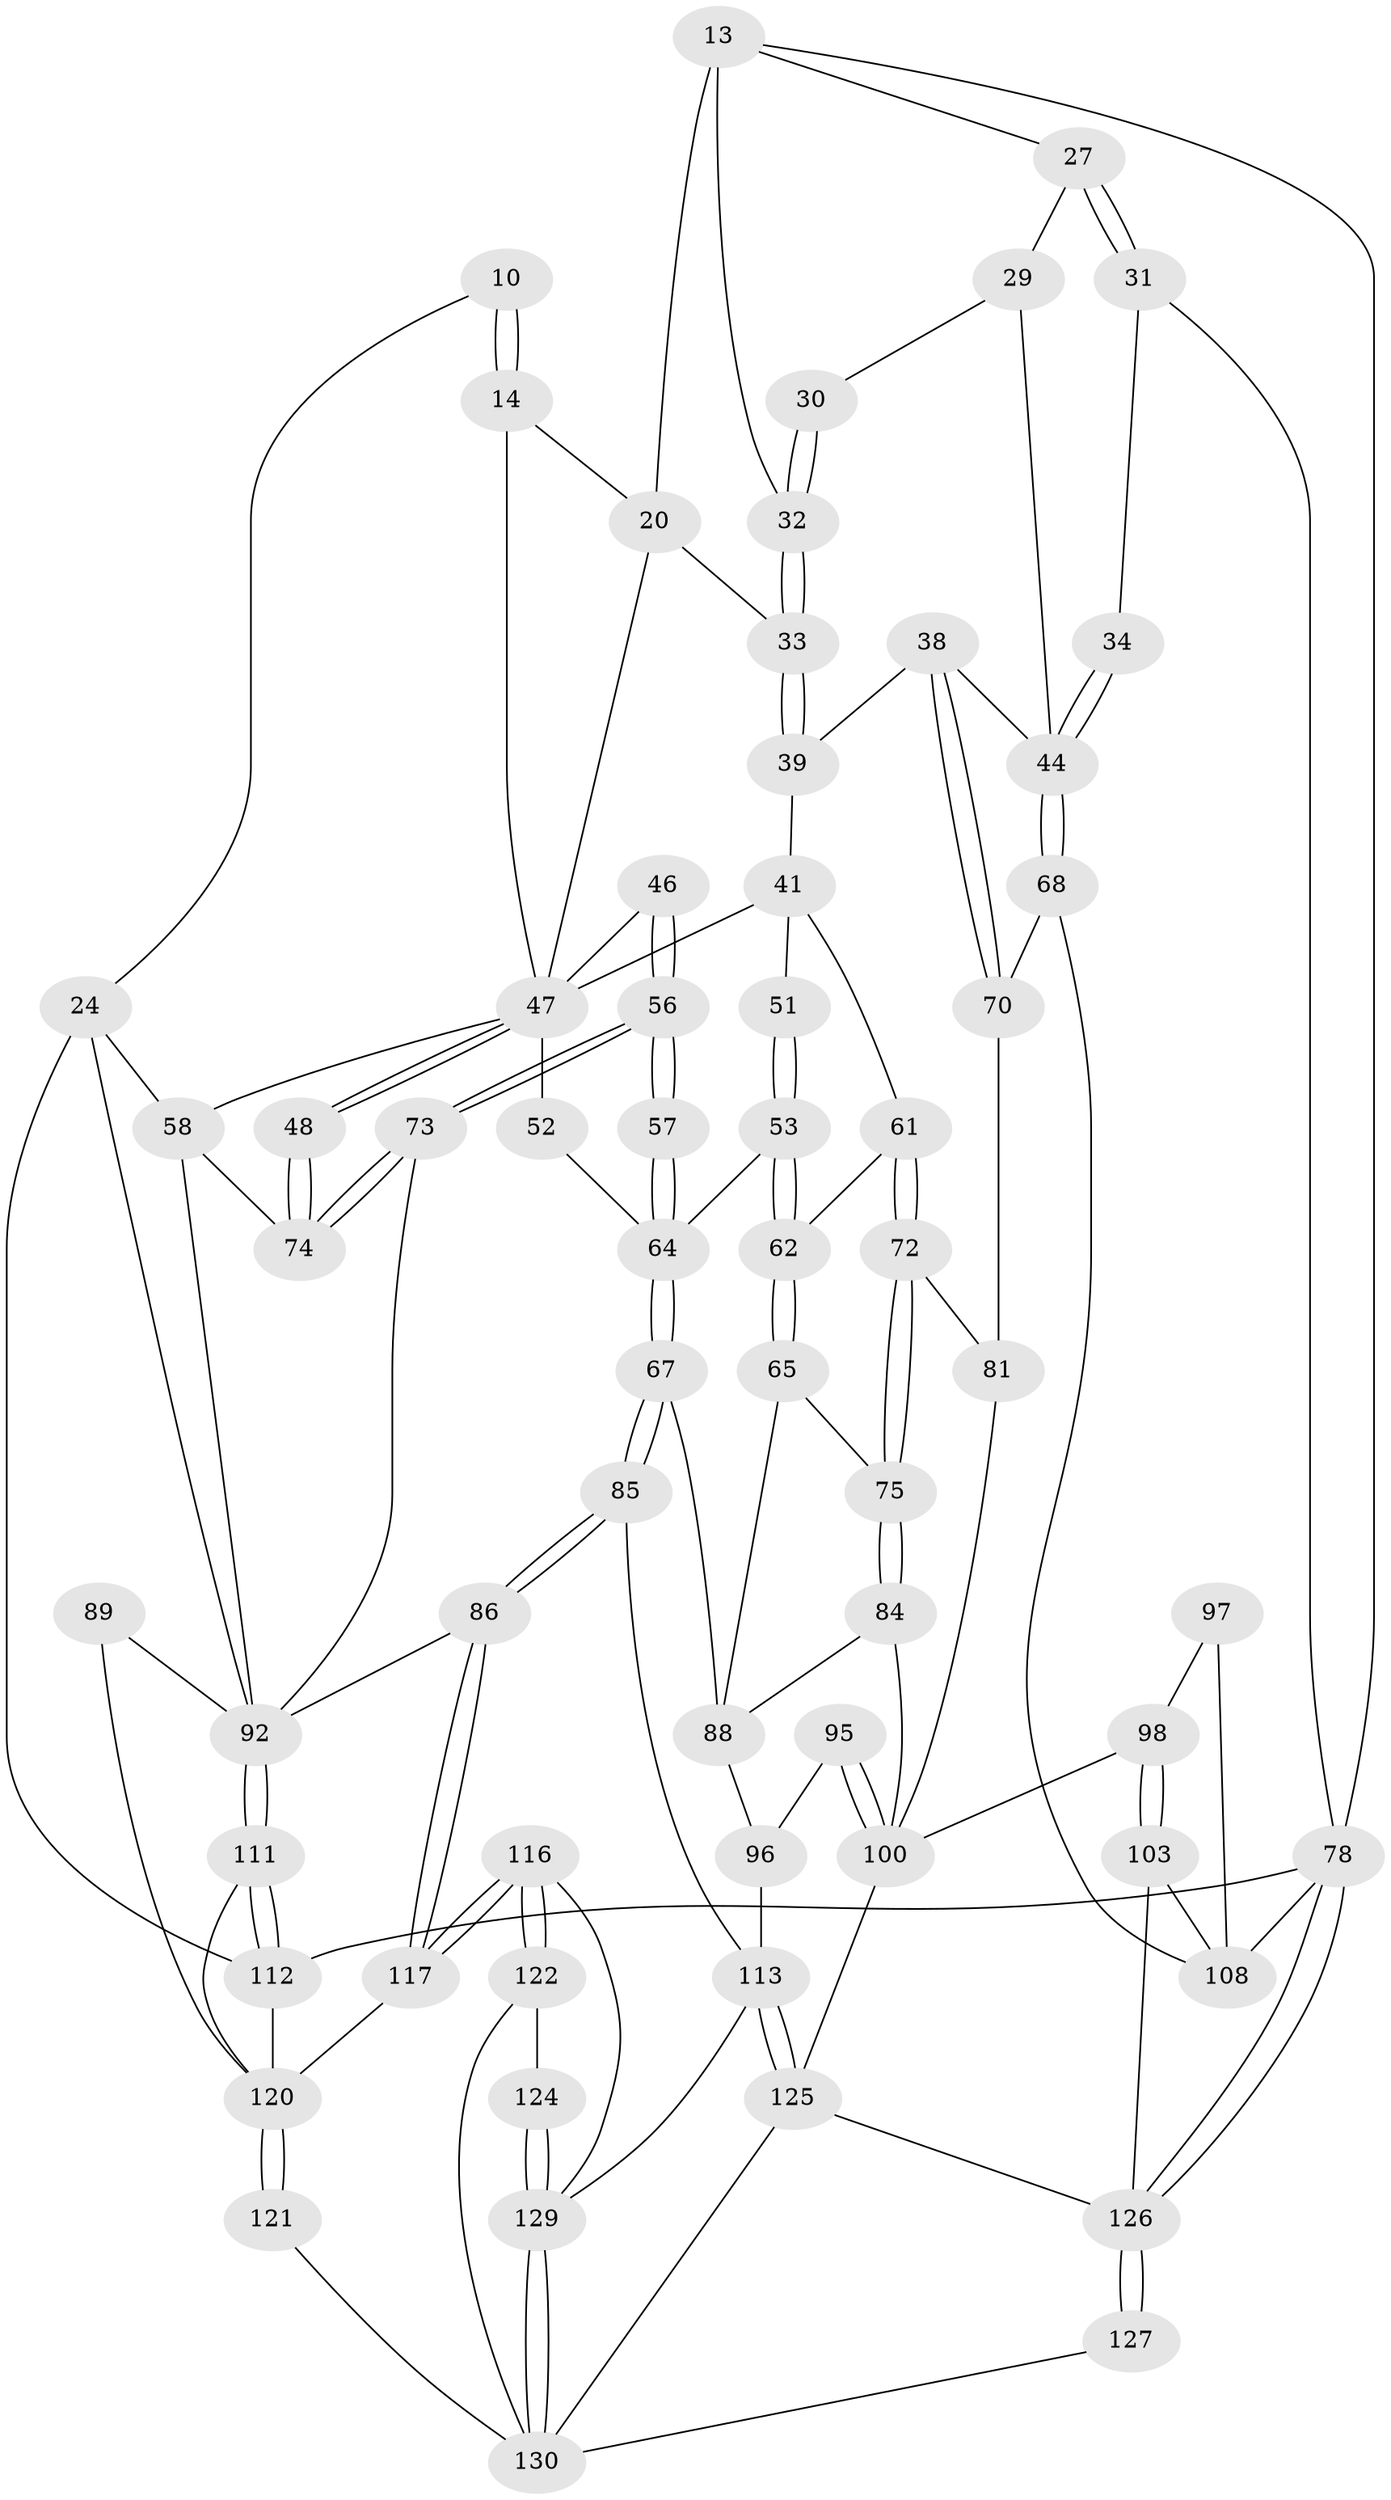 // original degree distribution, {3: 0.03076923076923077, 4: 0.24615384615384617, 6: 0.26153846153846155, 5: 0.46153846153846156}
// Generated by graph-tools (version 1.1) at 2025/07/03/04/25 22:07:02]
// undirected, 65 vertices, 142 edges
graph export_dot {
graph [start="1"]
  node [color=gray90,style=filled];
  10 [pos="+0.2043846121558102+0.04805523073928927"];
  13 [pos="+0.8579913072869861+0.08191587004415378",super="+12"];
  14 [pos="+0.25128102061908697+0.15242428051080642",super="+2+1"];
  20 [pos="+0.5326954011445438+0.17933005742441713",super="+15"];
  24 [pos="+0.004544649471935091+0.2209033317677596",super="+23+11+9"];
  27 [pos="+0.9208582524222843+0.10315897904411221"];
  29 [pos="+0.8437885925158393+0.20344047075159477",super="+28"];
  30 [pos="+0.8327793186304966+0.19806932647937023"];
  31 [pos="+1+0.0922370792207618"];
  32 [pos="+0.6984227722572787+0.24019502674113966",super="+22+21"];
  33 [pos="+0.6764763976599574+0.2666250054156368",super="+19"];
  34 [pos="+1+0.28533593036634514"];
  38 [pos="+0.7954673126540823+0.37325438199425"];
  39 [pos="+0.7034093357773195+0.36289307113963903"];
  41 [pos="+0.6198264378547589+0.3700479754230582",super="+40"];
  44 [pos="+1+0.5021271005545285",super="+37+36+35"];
  46 [pos="+0.3707849069439129+0.3991622442160795"];
  47 [pos="+0.23435984254131545+0.37458869528639893",super="+25+17+45+42"];
  48 [pos="+0.20575143526802683+0.47249794696667724"];
  51 [pos="+0.5847663125036845+0.3721768068035313"];
  52 [pos="+0.5245510275158474+0.3697503620392828"];
  53 [pos="+0.5445889939239+0.4458447513381678"];
  56 [pos="+0.3719964115868485+0.5138158684774433"];
  57 [pos="+0.3723917287021491+0.5145276152611878"];
  58 [pos="+0.05272939252876862+0.5115263109260978",super="+50"];
  61 [pos="+0.6730109847808601+0.41405463643809254"];
  62 [pos="+0.6183636892138757+0.47092434763252794"];
  64 [pos="+0.398598390667614+0.5694733431688358",super="+54+55"];
  65 [pos="+0.58490146326388+0.5570434774818407"];
  67 [pos="+0.4150348471837909+0.6312343517068435"];
  68 [pos="+1+0.5750612656071756"];
  70 [pos="+0.8075290888876617+0.40902928002248184",super="+69"];
  72 [pos="+0.7369748031456861+0.5750906271034021"];
  73 [pos="+0.2122738471771075+0.48388058326963684"];
  74 [pos="+0.20947510657402033+0.4803952981185015",super="+63+49"];
  75 [pos="+0.727391247833241+0.5851616276296758"];
  78 [pos="+1+1",super="+7"];
  81 [pos="+0.8909355224226739+0.5898668947605185",super="+71"];
  84 [pos="+0.7160768790396461+0.6618882722389663"];
  85 [pos="+0.41141988495881776+0.6458792581051223"];
  86 [pos="+0.35418366246782795+0.7133895589131964"];
  88 [pos="+0.6608214837764546+0.6633651466522751",super="+66"];
  89 [pos="+0.16665170156550926+0.7262394544606025"];
  92 [pos="+0+0.7183356126317526",super="+60+59+90"];
  95 [pos="+0.7289948449161994+0.68980472699619"];
  96 [pos="+0.6445749546806395+0.7585387440087834",super="+93"];
  97 [pos="+0.9348789744583572+0.7480119079069808"];
  98 [pos="+0.8640362014344622+0.7427921644636296"];
  100 [pos="+0.7607038436616104+0.8216707632970033",super="+99+82+83"];
  103 [pos="+0.8733645750155419+0.8620108010230979"];
  108 [pos="+0.9028789595904169+0.8569651425856651",super="+79+80"];
  111 [pos="+0+1",super="+102+91"];
  112 [pos="+0+1",super="+8"];
  113 [pos="+0.5847740740352748+0.8935293441212073",super="+110+94+109"];
  116 [pos="+0.3589513875256404+0.7361929197066313"];
  117 [pos="+0.3537143672929959+0.7203326378577035"];
  120 [pos="+0.26708881937690315+0.802811425914646",super="+118+119"];
  121 [pos="+0.02927423229358881+1"];
  122 [pos="+0.3372726728928293+0.9357259542541543"];
  124 [pos="+0.4512702993121075+0.9590002177185613"];
  125 [pos="+0.702472534442392+0.9764437816280056",super="+106+107"];
  126 [pos="+1+1",super="+104+105"];
  127 [pos="+0.8426838536674844+1"];
  129 [pos="+0.5053704057534507+1",super="+114+115"];
  130 [pos="+0.503246333810168+1",super="+123+128"];
  10 -- 14 [weight=2];
  10 -- 14;
  10 -- 24;
  13 -- 27;
  13 -- 78;
  13 -- 32;
  13 -- 20 [weight=2];
  14 -- 47;
  14 -- 20;
  20 -- 33 [weight=2];
  20 -- 47 [weight=2];
  24 -- 112 [weight=2];
  24 -- 58;
  24 -- 92;
  27 -- 31;
  27 -- 31;
  27 -- 29;
  29 -- 30;
  29 -- 44 [weight=2];
  30 -- 32 [weight=2];
  30 -- 32;
  31 -- 34;
  31 -- 78;
  32 -- 33 [weight=2];
  32 -- 33;
  33 -- 39;
  33 -- 39;
  34 -- 44 [weight=2];
  34 -- 44;
  38 -- 39;
  38 -- 70;
  38 -- 70;
  38 -- 44;
  39 -- 41;
  41 -- 51;
  41 -- 47;
  41 -- 61;
  44 -- 68;
  44 -- 68;
  46 -- 47 [weight=2];
  46 -- 56;
  46 -- 56;
  47 -- 48;
  47 -- 48;
  47 -- 52;
  47 -- 58;
  48 -- 74 [weight=2];
  48 -- 74;
  51 -- 53;
  51 -- 53;
  52 -- 64;
  53 -- 62;
  53 -- 62;
  53 -- 64;
  56 -- 57;
  56 -- 57;
  56 -- 73;
  56 -- 73;
  57 -- 64 [weight=2];
  57 -- 64;
  58 -- 74 [weight=2];
  58 -- 92;
  61 -- 62;
  61 -- 72;
  61 -- 72;
  62 -- 65;
  62 -- 65;
  64 -- 67;
  64 -- 67;
  65 -- 75;
  65 -- 88;
  67 -- 85;
  67 -- 85;
  67 -- 88;
  68 -- 70;
  68 -- 108;
  70 -- 81 [weight=2];
  72 -- 75;
  72 -- 75;
  72 -- 81;
  73 -- 74;
  73 -- 74;
  73 -- 92;
  75 -- 84;
  75 -- 84;
  78 -- 126;
  78 -- 126;
  78 -- 112 [weight=2];
  78 -- 108;
  81 -- 100;
  84 -- 88;
  84 -- 100;
  85 -- 86;
  85 -- 86;
  85 -- 113;
  86 -- 117;
  86 -- 117;
  86 -- 92;
  88 -- 96;
  89 -- 92 [weight=2];
  89 -- 120;
  92 -- 111 [weight=3];
  92 -- 111;
  95 -- 96;
  95 -- 100 [weight=2];
  95 -- 100;
  96 -- 113 [weight=2];
  97 -- 98;
  97 -- 108 [weight=2];
  98 -- 103;
  98 -- 103;
  98 -- 100;
  100 -- 125;
  103 -- 108;
  103 -- 126;
  111 -- 112;
  111 -- 112;
  111 -- 120;
  112 -- 120;
  113 -- 125 [weight=2];
  113 -- 125;
  113 -- 129;
  116 -- 117;
  116 -- 117;
  116 -- 122;
  116 -- 122;
  116 -- 129;
  117 -- 120;
  120 -- 121 [weight=2];
  120 -- 121;
  121 -- 130;
  122 -- 124;
  122 -- 130;
  124 -- 129 [weight=2];
  124 -- 129;
  125 -- 126;
  125 -- 130;
  126 -- 127 [weight=2];
  126 -- 127;
  127 -- 130;
  129 -- 130;
  129 -- 130;
}
